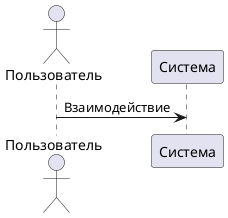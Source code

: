 @startuml Основы

actor "Пользователь" as User
participant "Система" as System


User -> System : Взаимодействие

@enduml